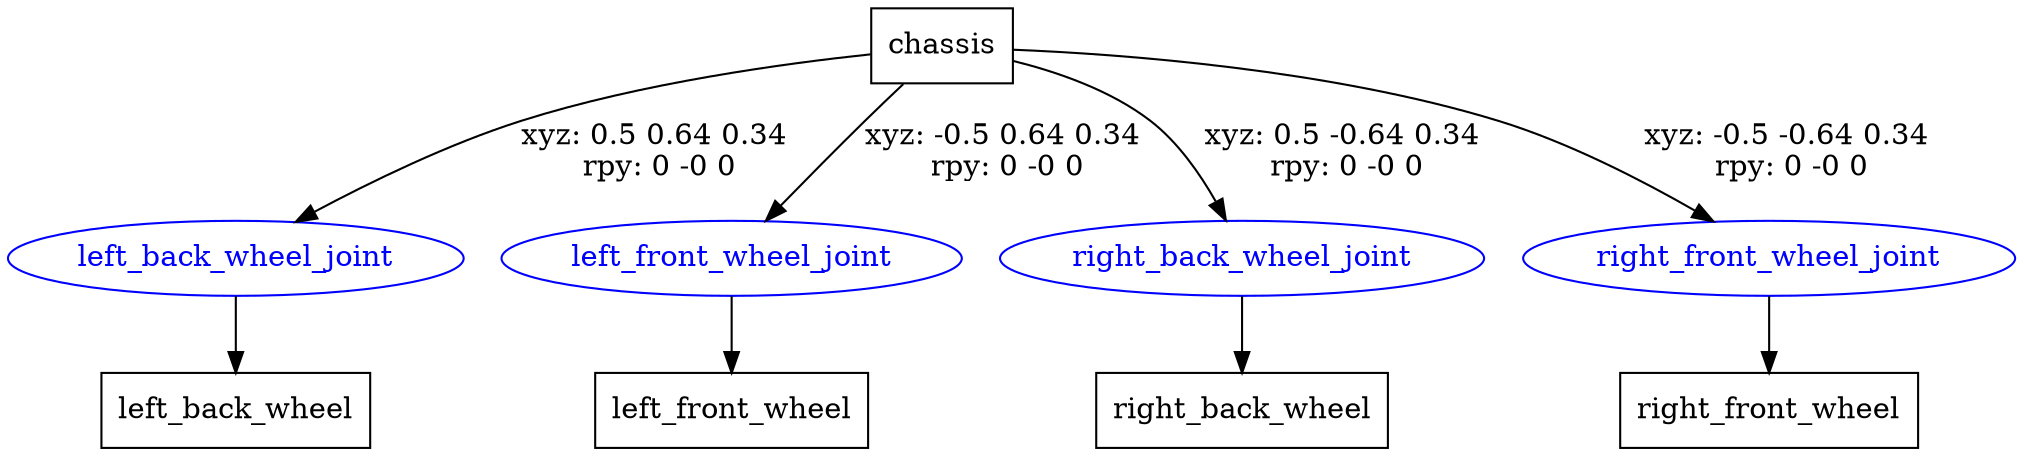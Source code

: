 digraph G {
node [shape=box];
"chassis" [label="chassis"];
"left_back_wheel" [label="left_back_wheel"];
"left_front_wheel" [label="left_front_wheel"];
"right_back_wheel" [label="right_back_wheel"];
"right_front_wheel" [label="right_front_wheel"];
node [shape=ellipse, color=blue, fontcolor=blue];
"chassis" -> "left_back_wheel_joint" [label="xyz: 0.5 0.64 0.34 \nrpy: 0 -0 0"]
"left_back_wheel_joint" -> "left_back_wheel"
"chassis" -> "left_front_wheel_joint" [label="xyz: -0.5 0.64 0.34 \nrpy: 0 -0 0"]
"left_front_wheel_joint" -> "left_front_wheel"
"chassis" -> "right_back_wheel_joint" [label="xyz: 0.5 -0.64 0.34 \nrpy: 0 -0 0"]
"right_back_wheel_joint" -> "right_back_wheel"
"chassis" -> "right_front_wheel_joint" [label="xyz: -0.5 -0.64 0.34 \nrpy: 0 -0 0"]
"right_front_wheel_joint" -> "right_front_wheel"
}
